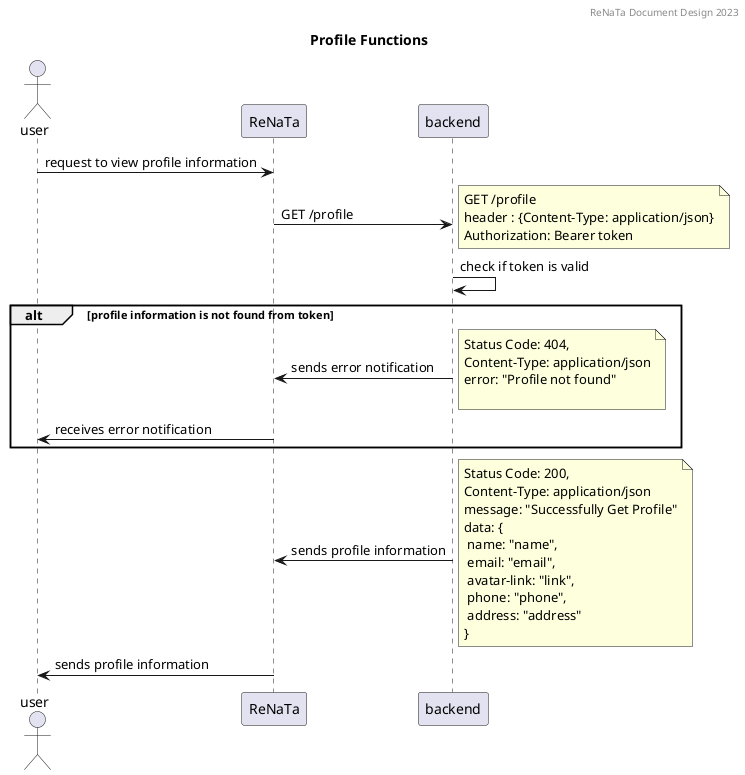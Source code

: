 @startuml

header ReNaTa Document Design 2023
title Profile Functions

actor user
participant ReNaTa
participant backend

note left: User can view and edit their profile information such as name, email, and password

user->ReNaTa: request to view profile information
backend<-ReNaTa: GET /profile
note right : GET /profile\nheader : {Content-Type: application/json}\nAuthorization: Bearer token 
backend->backend: check if token is valid

alt profile information is not found from token
    backend->ReNaTa: sends error notification
    note right: Status Code: 404,\nContent-Type: application/json\nerror: "Profile not found"\n
    user<-ReNaTa: receives error notification
end

backend->ReNaTa: sends profile information
note right: Status Code: 200,\nContent-Type: application/json\nmessage: "Successfully Get Profile"\ndata: {\n name: "name",\n email: "email",\n avatar-link: "link",\n phone: "phone",\n address: "address"\n} 
ReNaTa->user: sends profile information
@enduml
